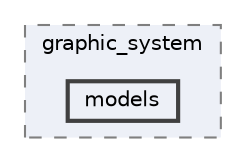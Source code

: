 digraph "src/main/java/com/example/graphic_system/models"
{
 // LATEX_PDF_SIZE
  bgcolor="transparent";
  edge [fontname=Helvetica,fontsize=10,labelfontname=Helvetica,labelfontsize=10];
  node [fontname=Helvetica,fontsize=10,shape=box,height=0.2,width=0.4];
  compound=true
  subgraph clusterdir_b1c978b8beda6128bf6966f0ee7cf44d {
    graph [ bgcolor="#edf0f7", pencolor="grey50", label="graphic_system", fontname=Helvetica,fontsize=10 style="filled,dashed", URL="dir_b1c978b8beda6128bf6966f0ee7cf44d.html",tooltip=""]
  dir_08157e58fc6978c1ad542166a01d6263 [label="models", fillcolor="#edf0f7", color="grey25", style="filled,bold", URL="dir_08157e58fc6978c1ad542166a01d6263.html",tooltip=""];
  }
}
